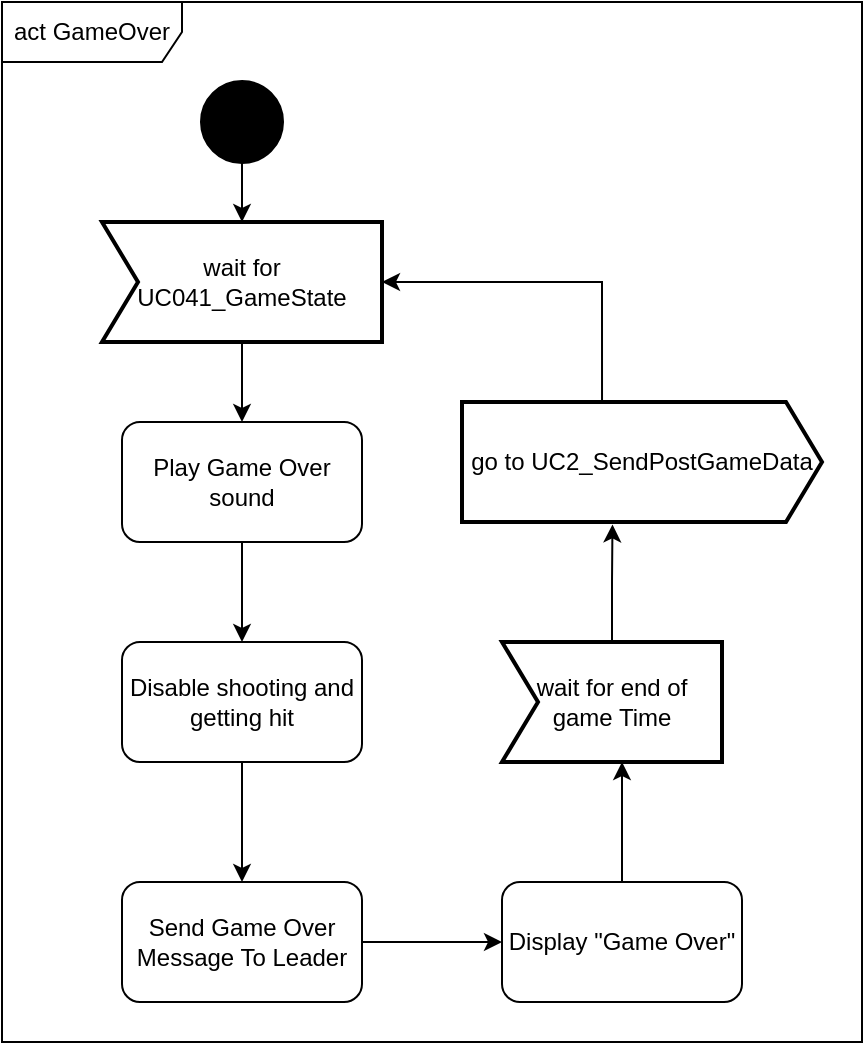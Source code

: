 <mxfile version="22.0.3" type="device">
  <diagram name="Pagina-1" id="YItKlDlyVuwNpQAgmhq9">
    <mxGraphModel dx="521" dy="613" grid="1" gridSize="10" guides="1" tooltips="1" connect="1" arrows="1" fold="1" page="1" pageScale="1" pageWidth="827" pageHeight="1169" math="0" shadow="0">
      <root>
        <mxCell id="0" />
        <mxCell id="1" parent="0" />
        <mxCell id="r6z989G21H8uqTt8hB7O-4" value="act GameOver" style="shape=umlFrame;whiteSpace=wrap;html=1;pointerEvents=0;width=90;height=30;" parent="1" vertex="1">
          <mxGeometry x="30" y="30" width="430" height="520" as="geometry" />
        </mxCell>
        <mxCell id="r6z989G21H8uqTt8hB7O-9" style="edgeStyle=orthogonalEdgeStyle;rounded=0;orthogonalLoop=1;jettySize=auto;html=1;entryX=0.5;entryY=0;entryDx=0;entryDy=0;" parent="1" source="r6z989G21H8uqTt8hB7O-6" target="r6z989G21H8uqTt8hB7O-8" edge="1">
          <mxGeometry relative="1" as="geometry" />
        </mxCell>
        <mxCell id="r6z989G21H8uqTt8hB7O-6" value="Play Game Over sound" style="rounded=1;whiteSpace=wrap;html=1;" parent="1" vertex="1">
          <mxGeometry x="90" y="240" width="120" height="60" as="geometry" />
        </mxCell>
        <mxCell id="r6z989G21H8uqTt8hB7O-11" style="edgeStyle=orthogonalEdgeStyle;rounded=0;orthogonalLoop=1;jettySize=auto;html=1;entryX=0.5;entryY=0;entryDx=0;entryDy=0;" parent="1" source="r6z989G21H8uqTt8hB7O-8" target="r6z989G21H8uqTt8hB7O-10" edge="1">
          <mxGeometry relative="1" as="geometry" />
        </mxCell>
        <mxCell id="r6z989G21H8uqTt8hB7O-8" value="Disable shooting and getting hit" style="rounded=1;whiteSpace=wrap;html=1;" parent="1" vertex="1">
          <mxGeometry x="90" y="350" width="120" height="60" as="geometry" />
        </mxCell>
        <mxCell id="r6z989G21H8uqTt8hB7O-13" style="edgeStyle=orthogonalEdgeStyle;rounded=0;orthogonalLoop=1;jettySize=auto;html=1;entryX=0;entryY=0.5;entryDx=0;entryDy=0;" parent="1" source="r6z989G21H8uqTt8hB7O-10" target="r6z989G21H8uqTt8hB7O-12" edge="1">
          <mxGeometry relative="1" as="geometry" />
        </mxCell>
        <mxCell id="r6z989G21H8uqTt8hB7O-10" value="Send Game Over Message To Leader" style="rounded=1;whiteSpace=wrap;html=1;" parent="1" vertex="1">
          <mxGeometry x="90" y="470" width="120" height="60" as="geometry" />
        </mxCell>
        <mxCell id="r6z989G21H8uqTt8hB7O-15" style="edgeStyle=orthogonalEdgeStyle;rounded=0;orthogonalLoop=1;jettySize=auto;html=1;entryX=0.5;entryY=1;entryDx=0;entryDy=0;" parent="1" source="r6z989G21H8uqTt8hB7O-12" edge="1">
          <mxGeometry relative="1" as="geometry">
            <mxPoint x="340" y="410" as="targetPoint" />
          </mxGeometry>
        </mxCell>
        <mxCell id="r6z989G21H8uqTt8hB7O-12" value="Display &quot;Game Over&quot;" style="rounded=1;whiteSpace=wrap;html=1;" parent="1" vertex="1">
          <mxGeometry x="280" y="470" width="120" height="60" as="geometry" />
        </mxCell>
        <mxCell id="r6z989G21H8uqTt8hB7O-30" style="edgeStyle=orthogonalEdgeStyle;rounded=0;orthogonalLoop=1;jettySize=auto;html=1;entryX=0.5;entryY=0;entryDx=0;entryDy=0;" parent="1" source="r6z989G21H8uqTt8hB7O-27" target="r6z989G21H8uqTt8hB7O-6" edge="1">
          <mxGeometry relative="1" as="geometry" />
        </mxCell>
        <mxCell id="r6z989G21H8uqTt8hB7O-27" value="wait for UC041_GameState" style="html=1;shape=mxgraph.sysml.accEvent;strokeWidth=2;whiteSpace=wrap;align=center;" parent="1" vertex="1">
          <mxGeometry x="80" y="140" width="140" height="60" as="geometry" />
        </mxCell>
        <mxCell id="r6z989G21H8uqTt8hB7O-32" value="wait for end of game Time" style="html=1;shape=mxgraph.sysml.accEvent;strokeWidth=2;whiteSpace=wrap;align=center;" parent="1" vertex="1">
          <mxGeometry x="280" y="350" width="110" height="60" as="geometry" />
        </mxCell>
        <mxCell id="r6z989G21H8uqTt8hB7O-33" value="go to UC2_SendPostGameData" style="html=1;shape=mxgraph.sysml.sendSigAct;strokeWidth=2;whiteSpace=wrap;align=center;" parent="1" vertex="1">
          <mxGeometry x="260" y="230" width="180" height="60" as="geometry" />
        </mxCell>
        <mxCell id="r6z989G21H8uqTt8hB7O-34" style="edgeStyle=orthogonalEdgeStyle;rounded=0;orthogonalLoop=1;jettySize=auto;html=1;entryX=0.418;entryY=1.02;entryDx=0;entryDy=0;entryPerimeter=0;" parent="1" source="r6z989G21H8uqTt8hB7O-32" target="r6z989G21H8uqTt8hB7O-33" edge="1">
          <mxGeometry relative="1" as="geometry" />
        </mxCell>
        <mxCell id="r6z989G21H8uqTt8hB7O-35" style="edgeStyle=orthogonalEdgeStyle;rounded=0;orthogonalLoop=1;jettySize=auto;html=1;entryX=1;entryY=0.5;entryDx=0;entryDy=0;entryPerimeter=0;exitX=0.389;exitY=0;exitDx=0;exitDy=0;exitPerimeter=0;" parent="1" source="r6z989G21H8uqTt8hB7O-33" target="r6z989G21H8uqTt8hB7O-27" edge="1">
          <mxGeometry relative="1" as="geometry" />
        </mxCell>
        <mxCell id="2djH2j1vw65CO2DPc4H7-1" value="" style="shape=ellipse;html=1;fillColor=strokeColor;strokeWidth=2;verticalLabelPosition=bottom;verticalAlignment=top;perimeter=ellipsePerimeter;" vertex="1" parent="1">
          <mxGeometry x="130" y="70" width="40" height="40" as="geometry" />
        </mxCell>
        <mxCell id="2djH2j1vw65CO2DPc4H7-2" style="edgeStyle=orthogonalEdgeStyle;rounded=0;orthogonalLoop=1;jettySize=auto;html=1;entryX=0.5;entryY=0;entryDx=0;entryDy=0;entryPerimeter=0;" edge="1" parent="1" source="2djH2j1vw65CO2DPc4H7-1" target="r6z989G21H8uqTt8hB7O-27">
          <mxGeometry relative="1" as="geometry" />
        </mxCell>
      </root>
    </mxGraphModel>
  </diagram>
</mxfile>
